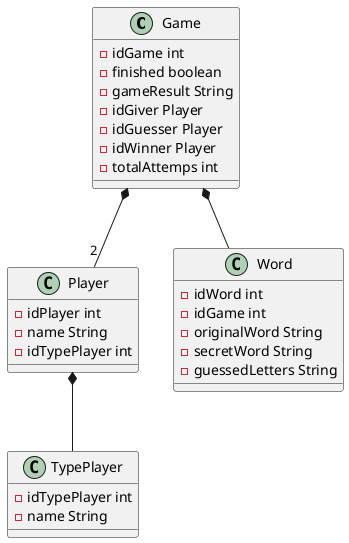 @startuml ModelHangman

class Game{
    -idGame int
    -finished boolean
    -gameResult String
    -idGiver Player
    -idGuesser Player
    -idWinner Player
    -totalAttemps int
}

class Player{
    -idPlayer int
    -name String
    -idTypePlayer int
}


class TypePlayer{
    -idTypePlayer int
    -name String
}

class Word{
    -idWord int
    -idGame int
    -originalWord String
    -secretWord String
    -guessedLetters String
}

Game *-- Word
Game*-- "2" Player
Player*--TypePlayer


@enduml